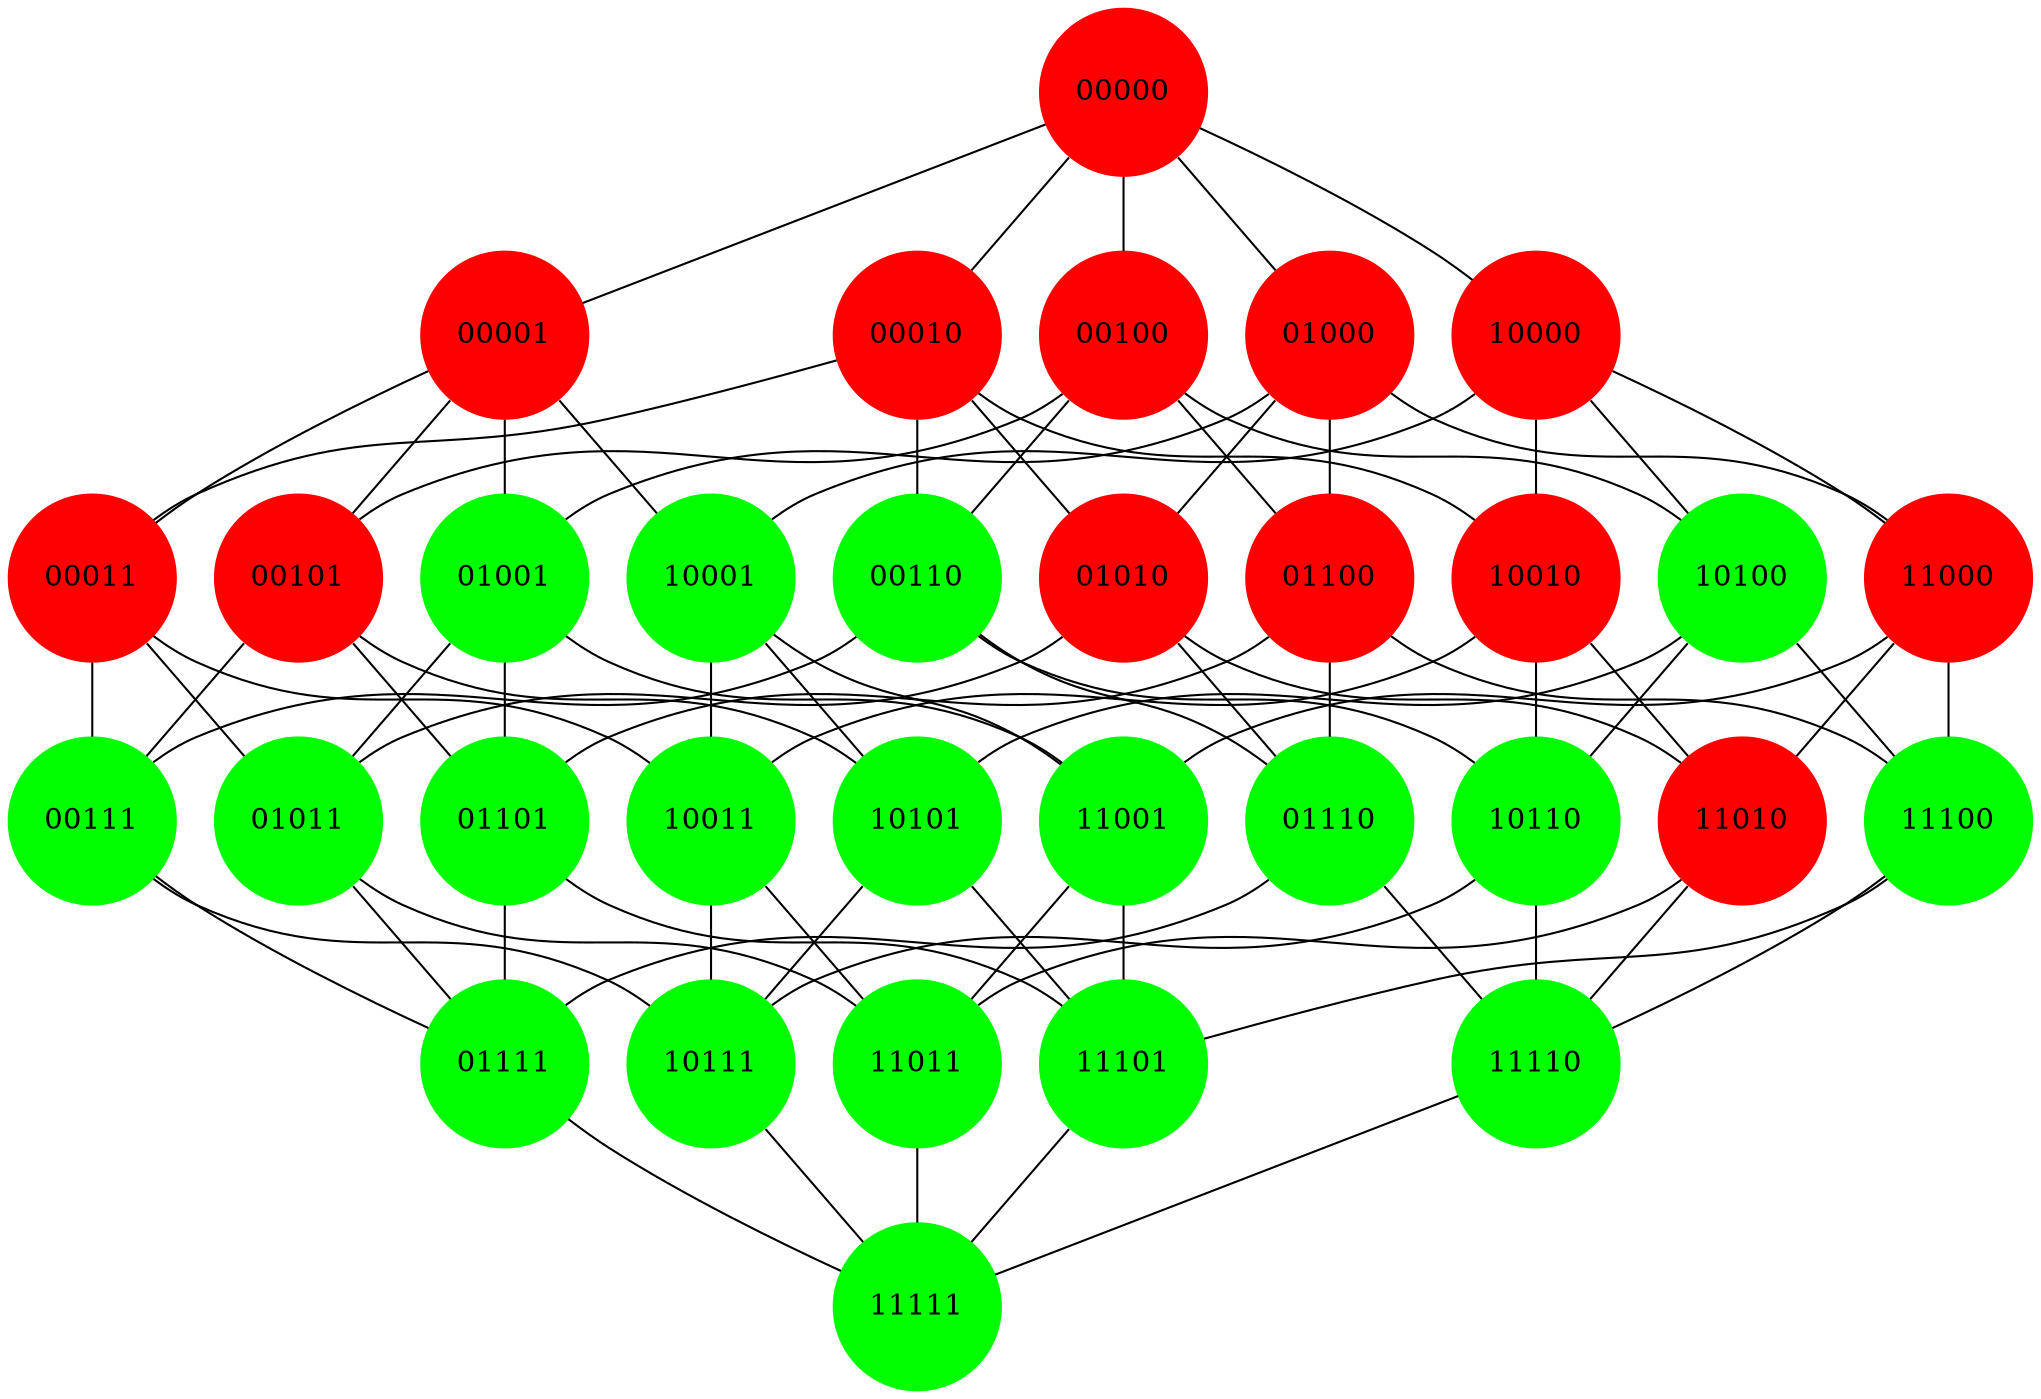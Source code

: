 digraph{
        rankdir=BT
        node[shape=circle, style=filled, label=""]
        edge[dir=none]
11111 [ color = green, label = "11111"]
01111 [ color = green, label = "01111"]
10111 [ color = green, label = "10111"]
11011 [ color = green, label = "11011"]
11101 [ color = green, label = "11101"]
11110 [ color = green, label = "11110"]
00111 [ color = green, label = "00111"]
01011 [ color = green, label = "01011"]
01101 [ color = green, label = "01101"]
01110 [ color = green, label = "01110"]
10011 [ color = green, label = "10011"]
10101 [ color = green, label = "10101"]
10110 [ color = green, label = "10110"]
11001 [ color = green, label = "11001"]
11010 [ color = red, label = "11010"]
11100 [ color = green, label = "11100"]
00011 [ color = red, label = "00011"]
00101 [ color = red, label = "00101"]
00110 [ color = green, label = "00110"]
01001 [ color = green, label = "01001"]
01010 [ color = red, label = "01010"]
01100 [ color = red, label = "01100"]
10001 [ color = green, label = "10001"]
10010 [ color = red, label = "10010"]
10100 [ color = green, label = "10100"]
11000 [ color = red, label = "11000"]
00001 [ color = red, label = "00001"]
00010 [ color = red, label = "00010"]
00100 [ color = red, label = "00100"]
01000 [ color = red, label = "01000"]
10000 [ color = red, label = "10000"]
00000 [ color = red, label = "00000"]
11111 -> 01111
11111 -> 10111
11111 -> 11011
11111 -> 11101
11111 -> 11110
01111 -> 00111
10111 -> 00111
01111 -> 01011
11011 -> 01011
01111 -> 01101
11101 -> 01101
01111 -> 01110
11110 -> 01110
10111 -> 10011
11011 -> 10011
10111 -> 10101
11101 -> 10101
10111 -> 10110
11110 -> 10110
11011 -> 11001
11101 -> 11001
11011 -> 11010
11110 -> 11010
11101 -> 11100
11110 -> 11100
00111 -> 00011
01011 -> 00011
10011 -> 00011
00111 -> 00101
01101 -> 00101
10101 -> 00101
00111 -> 00110
01110 -> 00110
10110 -> 00110
01011 -> 01001
01101 -> 01001
11001 -> 01001
01011 -> 01010
01110 -> 01010
11010 -> 01010
01101 -> 01100
01110 -> 01100
11100 -> 01100
10011 -> 10001
10101 -> 10001
11001 -> 10001
10011 -> 10010
10110 -> 10010
11010 -> 10010
10101 -> 10100
10110 -> 10100
11100 -> 10100
11001 -> 11000
11010 -> 11000
11100 -> 11000
00011 -> 00001
00101 -> 00001
01001 -> 00001
10001 -> 00001
00011 -> 00010
00110 -> 00010
01010 -> 00010
10010 -> 00010
00101 -> 00100
00110 -> 00100
01100 -> 00100
10100 -> 00100
01001 -> 01000
01010 -> 01000
01100 -> 01000
11000 -> 01000
10001 -> 10000
10010 -> 10000
10100 -> 10000
11000 -> 10000
00001 -> 00000
00010 -> 00000
00100 -> 00000
01000 -> 00000
10000 -> 00000
}